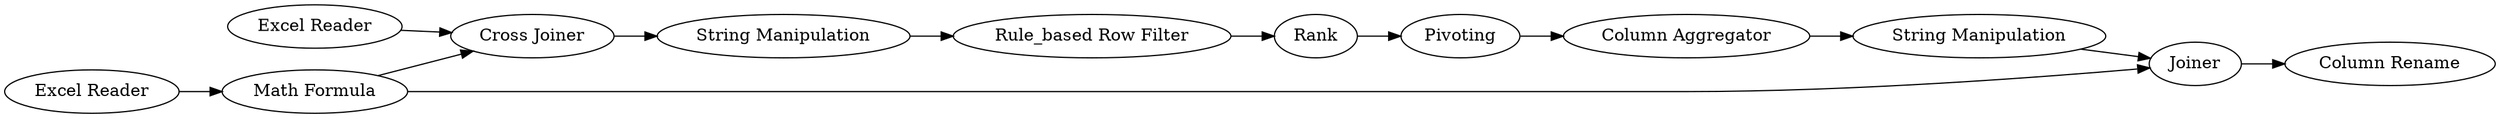 digraph {
	1700 -> 1701
	1 -> 1699
	1704 -> 1705
	1703 -> 1704
	1701 -> 1702
	1697 -> 1698
	1702 -> 1703
	1681 -> 1699
	1698 -> 1700
	1699 -> 1697
	1681 -> 1704
	2 -> 1681
	1697 [label="String Manipulation"]
	1701 [label=Pivoting]
	1700 [label=Rank]
	1699 [label="Cross Joiner"]
	1 [label="Excel Reader"]
	1705 [label="Column Rename"]
	1698 [label="Rule_based Row Filter"]
	1704 [label=Joiner]
	1702 [label="Column Aggregator"]
	1681 [label="Math Formula"]
	2 [label="Excel Reader"]
	1703 [label="String Manipulation"]
	rankdir=LR
}
